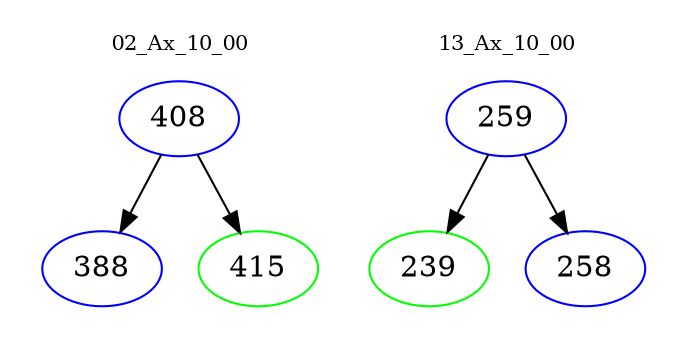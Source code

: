 digraph{
subgraph cluster_0 {
color = white
label = "02_Ax_10_00";
fontsize=10;
T0_408 [label="408", color="blue"]
T0_408 -> T0_388 [color="black"]
T0_388 [label="388", color="blue"]
T0_408 -> T0_415 [color="black"]
T0_415 [label="415", color="green"]
}
subgraph cluster_1 {
color = white
label = "13_Ax_10_00";
fontsize=10;
T1_259 [label="259", color="blue"]
T1_259 -> T1_239 [color="black"]
T1_239 [label="239", color="green"]
T1_259 -> T1_258 [color="black"]
T1_258 [label="258", color="blue"]
}
}
